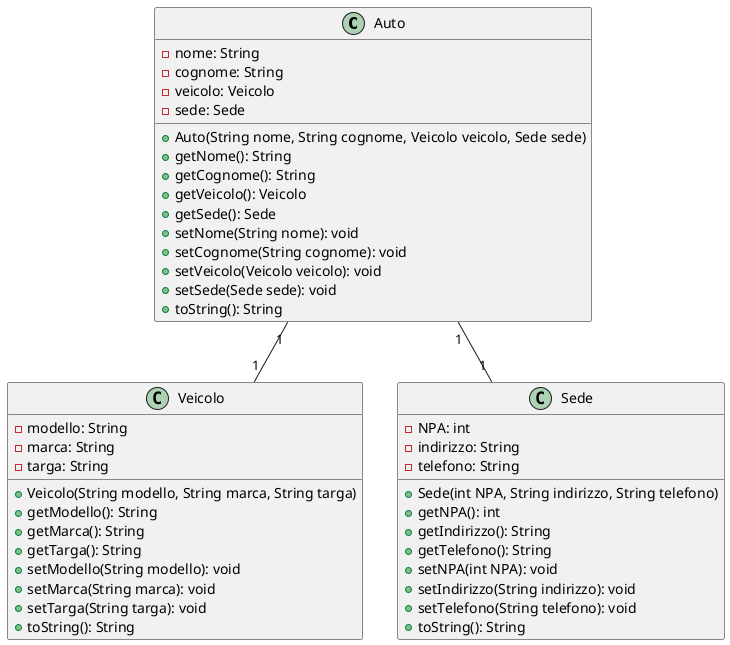 @startuml
Class Auto{
-nome: String
-cognome: String
-veicolo: Veicolo
-sede: Sede
+Auto(String nome, String cognome, Veicolo veicolo, Sede sede)
+getNome(): String
+getCognome(): String
+getVeicolo(): Veicolo
+getSede(): Sede
+setNome(String nome): void
+setCognome(String cognome): void
+setVeicolo(Veicolo veicolo): void
+setSede(Sede sede): void
+toString(): String
}

Class Veicolo{
-modello: String
-marca: String
-targa: String
+Veicolo(String modello, String marca, String targa)
+getModello(): String
+getMarca(): String
+getTarga(): String
+setModello(String modello): void
+setMarca(String marca): void
+setTarga(String targa): void
+toString(): String
}

Class Sede{
-NPA: int
-indirizzo: String
-telefono: String
+Sede(int NPA, String indirizzo, String telefono)
+getNPA(): int
+getIndirizzo(): String
+getTelefono(): String
+setNPA(int NPA): void
+setIndirizzo(String indirizzo): void
+setTelefono(String telefono): void
+toString(): String
}

Auto"1" -- "1" Sede
Auto"1" -- "1" Veicolo


@enduml